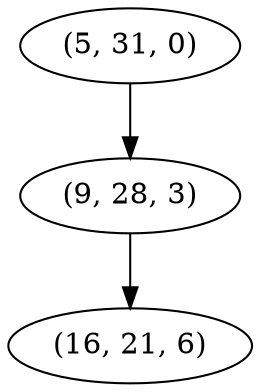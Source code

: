 digraph tree {
    "(5, 31, 0)";
    "(9, 28, 3)";
    "(16, 21, 6)";
    "(5, 31, 0)" -> "(9, 28, 3)";
    "(9, 28, 3)" -> "(16, 21, 6)";
}
